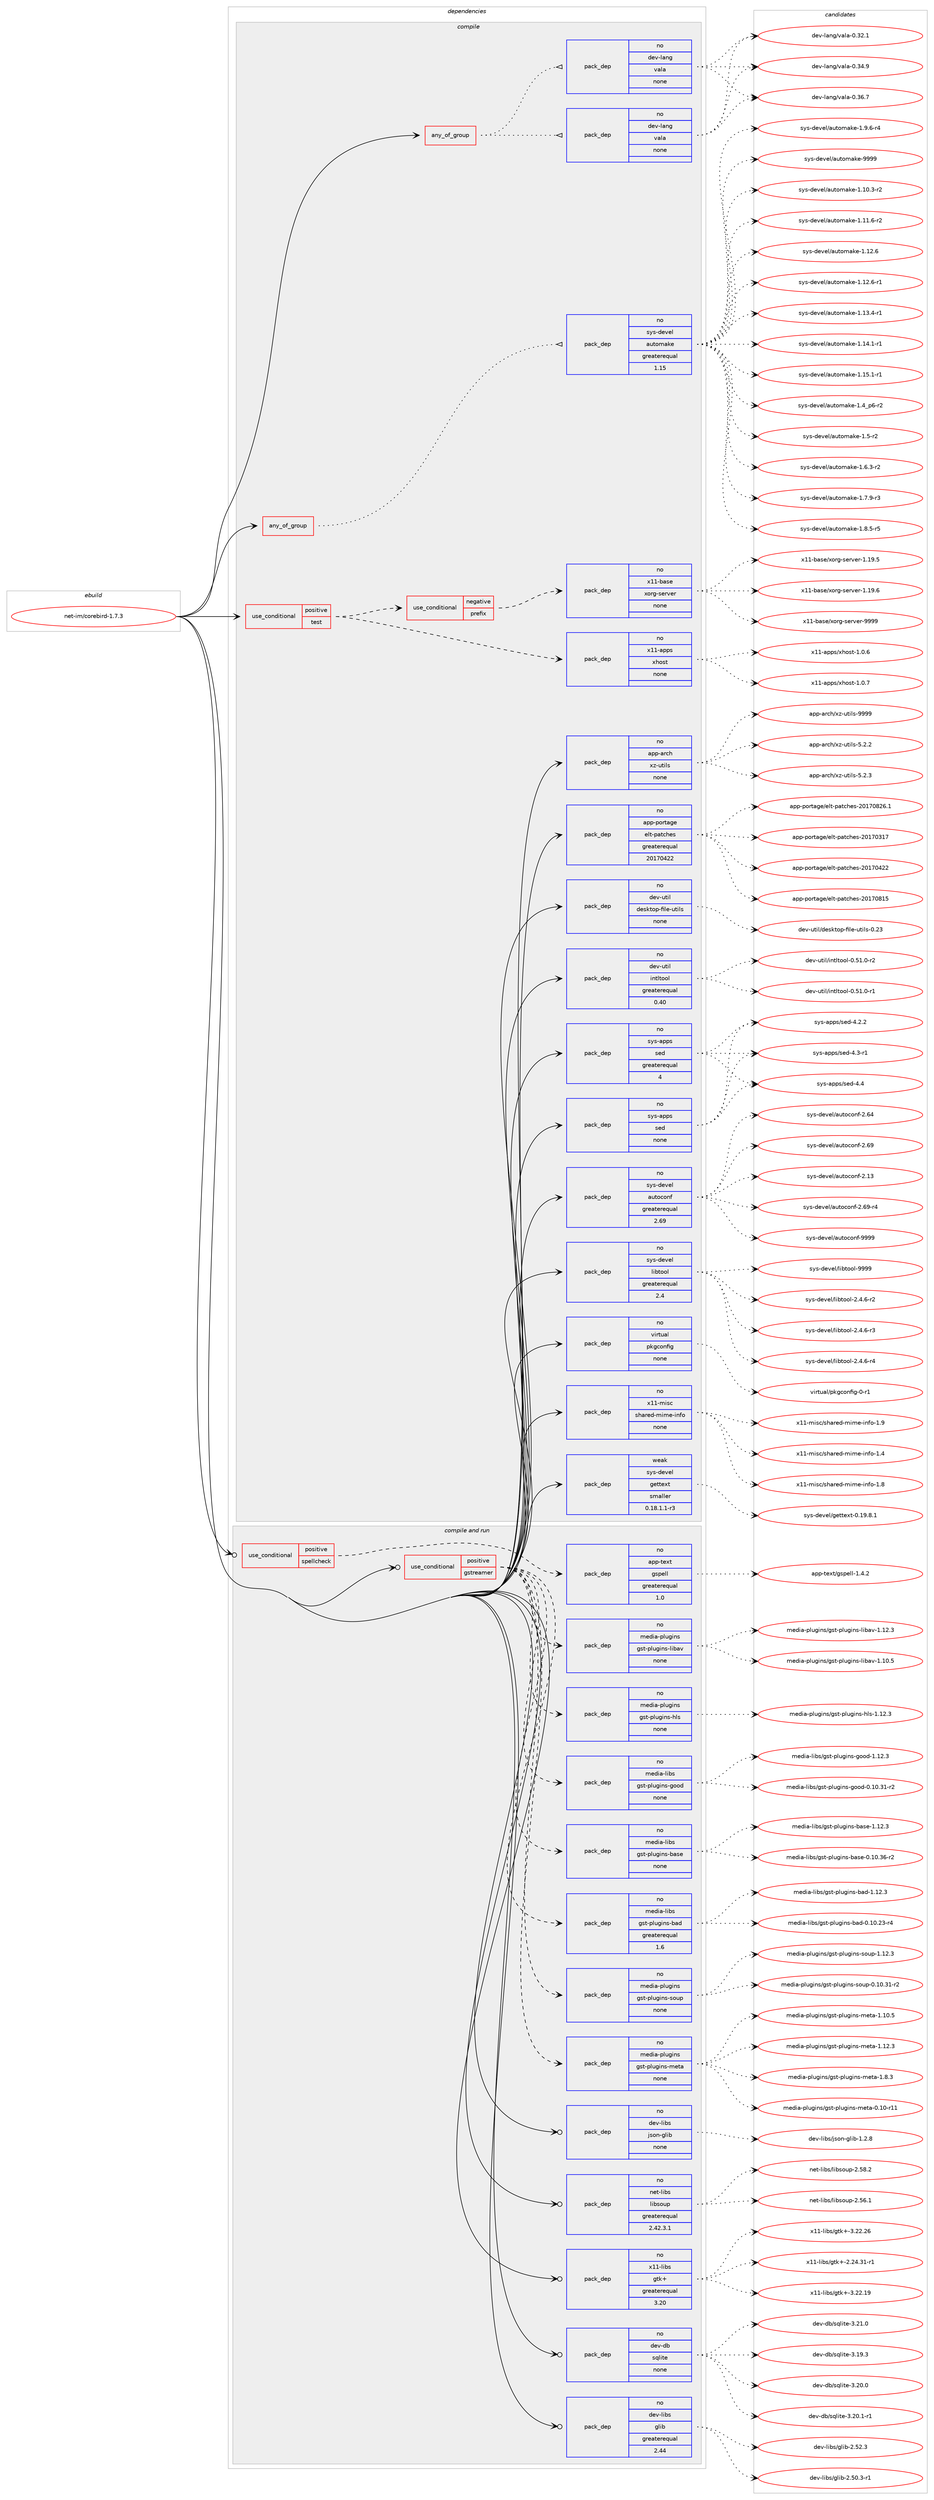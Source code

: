 digraph prolog {

# *************
# Graph options
# *************

newrank=true;
concentrate=true;
compound=true;
graph [rankdir=LR,fontname=Helvetica,fontsize=10,ranksep=1.5];#, ranksep=2.5, nodesep=0.2];
edge  [arrowhead=vee];
node  [fontname=Helvetica,fontsize=10];

# **********
# The ebuild
# **********

subgraph cluster_leftcol {
color=gray;
rank=same;
label=<<i>ebuild</i>>;
id [label="net-im/corebird-1.7.3", color=red, width=4, href="../net-im/corebird-1.7.3.svg"];
}

# ****************
# The dependencies
# ****************

subgraph cluster_midcol {
color=gray;
label=<<i>dependencies</i>>;
subgraph cluster_compile {
fillcolor="#eeeeee";
style=filled;
label=<<i>compile</i>>;
subgraph any6 {
dependency406 [label=<<TABLE BORDER="0" CELLBORDER="1" CELLSPACING="0" CELLPADDING="4"><TR><TD CELLPADDING="10">any_of_group</TD></TR></TABLE>>, shape=none, color=red];subgraph pack267 {
dependency407 [label=<<TABLE BORDER="0" CELLBORDER="1" CELLSPACING="0" CELLPADDING="4" WIDTH="220"><TR><TD ROWSPAN="6" CELLPADDING="30">pack_dep</TD></TR><TR><TD WIDTH="110">no</TD></TR><TR><TD>dev-lang</TD></TR><TR><TD>vala</TD></TR><TR><TD>none</TD></TR><TR><TD></TD></TR></TABLE>>, shape=none, color=blue];
}
dependency406:e -> dependency407:w [weight=20,style="dotted",arrowhead="oinv"];
subgraph pack268 {
dependency408 [label=<<TABLE BORDER="0" CELLBORDER="1" CELLSPACING="0" CELLPADDING="4" WIDTH="220"><TR><TD ROWSPAN="6" CELLPADDING="30">pack_dep</TD></TR><TR><TD WIDTH="110">no</TD></TR><TR><TD>dev-lang</TD></TR><TR><TD>vala</TD></TR><TR><TD>none</TD></TR><TR><TD></TD></TR></TABLE>>, shape=none, color=blue];
}
dependency406:e -> dependency408:w [weight=20,style="dotted",arrowhead="oinv"];
}
id:e -> dependency406:w [weight=20,style="solid",arrowhead="vee"];
subgraph any7 {
dependency409 [label=<<TABLE BORDER="0" CELLBORDER="1" CELLSPACING="0" CELLPADDING="4"><TR><TD CELLPADDING="10">any_of_group</TD></TR></TABLE>>, shape=none, color=red];subgraph pack269 {
dependency410 [label=<<TABLE BORDER="0" CELLBORDER="1" CELLSPACING="0" CELLPADDING="4" WIDTH="220"><TR><TD ROWSPAN="6" CELLPADDING="30">pack_dep</TD></TR><TR><TD WIDTH="110">no</TD></TR><TR><TD>sys-devel</TD></TR><TR><TD>automake</TD></TR><TR><TD>greaterequal</TD></TR><TR><TD>1.15</TD></TR></TABLE>>, shape=none, color=blue];
}
dependency409:e -> dependency410:w [weight=20,style="dotted",arrowhead="oinv"];
}
id:e -> dependency409:w [weight=20,style="solid",arrowhead="vee"];
subgraph cond135 {
dependency411 [label=<<TABLE BORDER="0" CELLBORDER="1" CELLSPACING="0" CELLPADDING="4"><TR><TD ROWSPAN="3" CELLPADDING="10">use_conditional</TD></TR><TR><TD>positive</TD></TR><TR><TD>test</TD></TR></TABLE>>, shape=none, color=red];
subgraph cond136 {
dependency412 [label=<<TABLE BORDER="0" CELLBORDER="1" CELLSPACING="0" CELLPADDING="4"><TR><TD ROWSPAN="3" CELLPADDING="10">use_conditional</TD></TR><TR><TD>negative</TD></TR><TR><TD>prefix</TD></TR></TABLE>>, shape=none, color=red];
subgraph pack270 {
dependency413 [label=<<TABLE BORDER="0" CELLBORDER="1" CELLSPACING="0" CELLPADDING="4" WIDTH="220"><TR><TD ROWSPAN="6" CELLPADDING="30">pack_dep</TD></TR><TR><TD WIDTH="110">no</TD></TR><TR><TD>x11-base</TD></TR><TR><TD>xorg-server</TD></TR><TR><TD>none</TD></TR><TR><TD></TD></TR></TABLE>>, shape=none, color=blue];
}
dependency412:e -> dependency413:w [weight=20,style="dashed",arrowhead="vee"];
}
dependency411:e -> dependency412:w [weight=20,style="dashed",arrowhead="vee"];
subgraph pack271 {
dependency414 [label=<<TABLE BORDER="0" CELLBORDER="1" CELLSPACING="0" CELLPADDING="4" WIDTH="220"><TR><TD ROWSPAN="6" CELLPADDING="30">pack_dep</TD></TR><TR><TD WIDTH="110">no</TD></TR><TR><TD>x11-apps</TD></TR><TR><TD>xhost</TD></TR><TR><TD>none</TD></TR><TR><TD></TD></TR></TABLE>>, shape=none, color=blue];
}
dependency411:e -> dependency414:w [weight=20,style="dashed",arrowhead="vee"];
}
id:e -> dependency411:w [weight=20,style="solid",arrowhead="vee"];
subgraph pack272 {
dependency415 [label=<<TABLE BORDER="0" CELLBORDER="1" CELLSPACING="0" CELLPADDING="4" WIDTH="220"><TR><TD ROWSPAN="6" CELLPADDING="30">pack_dep</TD></TR><TR><TD WIDTH="110">no</TD></TR><TR><TD>app-arch</TD></TR><TR><TD>xz-utils</TD></TR><TR><TD>none</TD></TR><TR><TD></TD></TR></TABLE>>, shape=none, color=blue];
}
id:e -> dependency415:w [weight=20,style="solid",arrowhead="vee"];
subgraph pack273 {
dependency416 [label=<<TABLE BORDER="0" CELLBORDER="1" CELLSPACING="0" CELLPADDING="4" WIDTH="220"><TR><TD ROWSPAN="6" CELLPADDING="30">pack_dep</TD></TR><TR><TD WIDTH="110">no</TD></TR><TR><TD>app-portage</TD></TR><TR><TD>elt-patches</TD></TR><TR><TD>greaterequal</TD></TR><TR><TD>20170422</TD></TR></TABLE>>, shape=none, color=blue];
}
id:e -> dependency416:w [weight=20,style="solid",arrowhead="vee"];
subgraph pack274 {
dependency417 [label=<<TABLE BORDER="0" CELLBORDER="1" CELLSPACING="0" CELLPADDING="4" WIDTH="220"><TR><TD ROWSPAN="6" CELLPADDING="30">pack_dep</TD></TR><TR><TD WIDTH="110">no</TD></TR><TR><TD>dev-util</TD></TR><TR><TD>desktop-file-utils</TD></TR><TR><TD>none</TD></TR><TR><TD></TD></TR></TABLE>>, shape=none, color=blue];
}
id:e -> dependency417:w [weight=20,style="solid",arrowhead="vee"];
subgraph pack275 {
dependency418 [label=<<TABLE BORDER="0" CELLBORDER="1" CELLSPACING="0" CELLPADDING="4" WIDTH="220"><TR><TD ROWSPAN="6" CELLPADDING="30">pack_dep</TD></TR><TR><TD WIDTH="110">no</TD></TR><TR><TD>dev-util</TD></TR><TR><TD>intltool</TD></TR><TR><TD>greaterequal</TD></TR><TR><TD>0.40</TD></TR></TABLE>>, shape=none, color=blue];
}
id:e -> dependency418:w [weight=20,style="solid",arrowhead="vee"];
subgraph pack276 {
dependency419 [label=<<TABLE BORDER="0" CELLBORDER="1" CELLSPACING="0" CELLPADDING="4" WIDTH="220"><TR><TD ROWSPAN="6" CELLPADDING="30">pack_dep</TD></TR><TR><TD WIDTH="110">no</TD></TR><TR><TD>sys-apps</TD></TR><TR><TD>sed</TD></TR><TR><TD>greaterequal</TD></TR><TR><TD>4</TD></TR></TABLE>>, shape=none, color=blue];
}
id:e -> dependency419:w [weight=20,style="solid",arrowhead="vee"];
subgraph pack277 {
dependency420 [label=<<TABLE BORDER="0" CELLBORDER="1" CELLSPACING="0" CELLPADDING="4" WIDTH="220"><TR><TD ROWSPAN="6" CELLPADDING="30">pack_dep</TD></TR><TR><TD WIDTH="110">no</TD></TR><TR><TD>sys-apps</TD></TR><TR><TD>sed</TD></TR><TR><TD>none</TD></TR><TR><TD></TD></TR></TABLE>>, shape=none, color=blue];
}
id:e -> dependency420:w [weight=20,style="solid",arrowhead="vee"];
subgraph pack278 {
dependency421 [label=<<TABLE BORDER="0" CELLBORDER="1" CELLSPACING="0" CELLPADDING="4" WIDTH="220"><TR><TD ROWSPAN="6" CELLPADDING="30">pack_dep</TD></TR><TR><TD WIDTH="110">no</TD></TR><TR><TD>sys-devel</TD></TR><TR><TD>autoconf</TD></TR><TR><TD>greaterequal</TD></TR><TR><TD>2.69</TD></TR></TABLE>>, shape=none, color=blue];
}
id:e -> dependency421:w [weight=20,style="solid",arrowhead="vee"];
subgraph pack279 {
dependency422 [label=<<TABLE BORDER="0" CELLBORDER="1" CELLSPACING="0" CELLPADDING="4" WIDTH="220"><TR><TD ROWSPAN="6" CELLPADDING="30">pack_dep</TD></TR><TR><TD WIDTH="110">no</TD></TR><TR><TD>sys-devel</TD></TR><TR><TD>libtool</TD></TR><TR><TD>greaterequal</TD></TR><TR><TD>2.4</TD></TR></TABLE>>, shape=none, color=blue];
}
id:e -> dependency422:w [weight=20,style="solid",arrowhead="vee"];
subgraph pack280 {
dependency423 [label=<<TABLE BORDER="0" CELLBORDER="1" CELLSPACING="0" CELLPADDING="4" WIDTH="220"><TR><TD ROWSPAN="6" CELLPADDING="30">pack_dep</TD></TR><TR><TD WIDTH="110">no</TD></TR><TR><TD>virtual</TD></TR><TR><TD>pkgconfig</TD></TR><TR><TD>none</TD></TR><TR><TD></TD></TR></TABLE>>, shape=none, color=blue];
}
id:e -> dependency423:w [weight=20,style="solid",arrowhead="vee"];
subgraph pack281 {
dependency424 [label=<<TABLE BORDER="0" CELLBORDER="1" CELLSPACING="0" CELLPADDING="4" WIDTH="220"><TR><TD ROWSPAN="6" CELLPADDING="30">pack_dep</TD></TR><TR><TD WIDTH="110">no</TD></TR><TR><TD>x11-misc</TD></TR><TR><TD>shared-mime-info</TD></TR><TR><TD>none</TD></TR><TR><TD></TD></TR></TABLE>>, shape=none, color=blue];
}
id:e -> dependency424:w [weight=20,style="solid",arrowhead="vee"];
subgraph pack282 {
dependency425 [label=<<TABLE BORDER="0" CELLBORDER="1" CELLSPACING="0" CELLPADDING="4" WIDTH="220"><TR><TD ROWSPAN="6" CELLPADDING="30">pack_dep</TD></TR><TR><TD WIDTH="110">weak</TD></TR><TR><TD>sys-devel</TD></TR><TR><TD>gettext</TD></TR><TR><TD>smaller</TD></TR><TR><TD>0.18.1.1-r3</TD></TR></TABLE>>, shape=none, color=blue];
}
id:e -> dependency425:w [weight=20,style="solid",arrowhead="vee"];
}
subgraph cluster_compileandrun {
fillcolor="#eeeeee";
style=filled;
label=<<i>compile and run</i>>;
subgraph cond137 {
dependency426 [label=<<TABLE BORDER="0" CELLBORDER="1" CELLSPACING="0" CELLPADDING="4"><TR><TD ROWSPAN="3" CELLPADDING="10">use_conditional</TD></TR><TR><TD>positive</TD></TR><TR><TD>gstreamer</TD></TR></TABLE>>, shape=none, color=red];
subgraph pack283 {
dependency427 [label=<<TABLE BORDER="0" CELLBORDER="1" CELLSPACING="0" CELLPADDING="4" WIDTH="220"><TR><TD ROWSPAN="6" CELLPADDING="30">pack_dep</TD></TR><TR><TD WIDTH="110">no</TD></TR><TR><TD>media-libs</TD></TR><TR><TD>gst-plugins-bad</TD></TR><TR><TD>greaterequal</TD></TR><TR><TD>1.6</TD></TR></TABLE>>, shape=none, color=blue];
}
dependency426:e -> dependency427:w [weight=20,style="dashed",arrowhead="vee"];
subgraph pack284 {
dependency428 [label=<<TABLE BORDER="0" CELLBORDER="1" CELLSPACING="0" CELLPADDING="4" WIDTH="220"><TR><TD ROWSPAN="6" CELLPADDING="30">pack_dep</TD></TR><TR><TD WIDTH="110">no</TD></TR><TR><TD>media-libs</TD></TR><TR><TD>gst-plugins-base</TD></TR><TR><TD>none</TD></TR><TR><TD></TD></TR></TABLE>>, shape=none, color=blue];
}
dependency426:e -> dependency428:w [weight=20,style="dashed",arrowhead="vee"];
subgraph pack285 {
dependency429 [label=<<TABLE BORDER="0" CELLBORDER="1" CELLSPACING="0" CELLPADDING="4" WIDTH="220"><TR><TD ROWSPAN="6" CELLPADDING="30">pack_dep</TD></TR><TR><TD WIDTH="110">no</TD></TR><TR><TD>media-libs</TD></TR><TR><TD>gst-plugins-good</TD></TR><TR><TD>none</TD></TR><TR><TD></TD></TR></TABLE>>, shape=none, color=blue];
}
dependency426:e -> dependency429:w [weight=20,style="dashed",arrowhead="vee"];
subgraph pack286 {
dependency430 [label=<<TABLE BORDER="0" CELLBORDER="1" CELLSPACING="0" CELLPADDING="4" WIDTH="220"><TR><TD ROWSPAN="6" CELLPADDING="30">pack_dep</TD></TR><TR><TD WIDTH="110">no</TD></TR><TR><TD>media-plugins</TD></TR><TR><TD>gst-plugins-hls</TD></TR><TR><TD>none</TD></TR><TR><TD></TD></TR></TABLE>>, shape=none, color=blue];
}
dependency426:e -> dependency430:w [weight=20,style="dashed",arrowhead="vee"];
subgraph pack287 {
dependency431 [label=<<TABLE BORDER="0" CELLBORDER="1" CELLSPACING="0" CELLPADDING="4" WIDTH="220"><TR><TD ROWSPAN="6" CELLPADDING="30">pack_dep</TD></TR><TR><TD WIDTH="110">no</TD></TR><TR><TD>media-plugins</TD></TR><TR><TD>gst-plugins-libav</TD></TR><TR><TD>none</TD></TR><TR><TD></TD></TR></TABLE>>, shape=none, color=blue];
}
dependency426:e -> dependency431:w [weight=20,style="dashed",arrowhead="vee"];
subgraph pack288 {
dependency432 [label=<<TABLE BORDER="0" CELLBORDER="1" CELLSPACING="0" CELLPADDING="4" WIDTH="220"><TR><TD ROWSPAN="6" CELLPADDING="30">pack_dep</TD></TR><TR><TD WIDTH="110">no</TD></TR><TR><TD>media-plugins</TD></TR><TR><TD>gst-plugins-meta</TD></TR><TR><TD>none</TD></TR><TR><TD></TD></TR></TABLE>>, shape=none, color=blue];
}
dependency426:e -> dependency432:w [weight=20,style="dashed",arrowhead="vee"];
subgraph pack289 {
dependency433 [label=<<TABLE BORDER="0" CELLBORDER="1" CELLSPACING="0" CELLPADDING="4" WIDTH="220"><TR><TD ROWSPAN="6" CELLPADDING="30">pack_dep</TD></TR><TR><TD WIDTH="110">no</TD></TR><TR><TD>media-plugins</TD></TR><TR><TD>gst-plugins-soup</TD></TR><TR><TD>none</TD></TR><TR><TD></TD></TR></TABLE>>, shape=none, color=blue];
}
dependency426:e -> dependency433:w [weight=20,style="dashed",arrowhead="vee"];
}
id:e -> dependency426:w [weight=20,style="solid",arrowhead="odotvee"];
subgraph cond138 {
dependency434 [label=<<TABLE BORDER="0" CELLBORDER="1" CELLSPACING="0" CELLPADDING="4"><TR><TD ROWSPAN="3" CELLPADDING="10">use_conditional</TD></TR><TR><TD>positive</TD></TR><TR><TD>spellcheck</TD></TR></TABLE>>, shape=none, color=red];
subgraph pack290 {
dependency435 [label=<<TABLE BORDER="0" CELLBORDER="1" CELLSPACING="0" CELLPADDING="4" WIDTH="220"><TR><TD ROWSPAN="6" CELLPADDING="30">pack_dep</TD></TR><TR><TD WIDTH="110">no</TD></TR><TR><TD>app-text</TD></TR><TR><TD>gspell</TD></TR><TR><TD>greaterequal</TD></TR><TR><TD>1.0</TD></TR></TABLE>>, shape=none, color=blue];
}
dependency434:e -> dependency435:w [weight=20,style="dashed",arrowhead="vee"];
}
id:e -> dependency434:w [weight=20,style="solid",arrowhead="odotvee"];
subgraph pack291 {
dependency436 [label=<<TABLE BORDER="0" CELLBORDER="1" CELLSPACING="0" CELLPADDING="4" WIDTH="220"><TR><TD ROWSPAN="6" CELLPADDING="30">pack_dep</TD></TR><TR><TD WIDTH="110">no</TD></TR><TR><TD>dev-db</TD></TR><TR><TD>sqlite</TD></TR><TR><TD>none</TD></TR><TR><TD></TD></TR></TABLE>>, shape=none, color=blue];
}
id:e -> dependency436:w [weight=20,style="solid",arrowhead="odotvee"];
subgraph pack292 {
dependency437 [label=<<TABLE BORDER="0" CELLBORDER="1" CELLSPACING="0" CELLPADDING="4" WIDTH="220"><TR><TD ROWSPAN="6" CELLPADDING="30">pack_dep</TD></TR><TR><TD WIDTH="110">no</TD></TR><TR><TD>dev-libs</TD></TR><TR><TD>glib</TD></TR><TR><TD>greaterequal</TD></TR><TR><TD>2.44</TD></TR></TABLE>>, shape=none, color=blue];
}
id:e -> dependency437:w [weight=20,style="solid",arrowhead="odotvee"];
subgraph pack293 {
dependency438 [label=<<TABLE BORDER="0" CELLBORDER="1" CELLSPACING="0" CELLPADDING="4" WIDTH="220"><TR><TD ROWSPAN="6" CELLPADDING="30">pack_dep</TD></TR><TR><TD WIDTH="110">no</TD></TR><TR><TD>dev-libs</TD></TR><TR><TD>json-glib</TD></TR><TR><TD>none</TD></TR><TR><TD></TD></TR></TABLE>>, shape=none, color=blue];
}
id:e -> dependency438:w [weight=20,style="solid",arrowhead="odotvee"];
subgraph pack294 {
dependency439 [label=<<TABLE BORDER="0" CELLBORDER="1" CELLSPACING="0" CELLPADDING="4" WIDTH="220"><TR><TD ROWSPAN="6" CELLPADDING="30">pack_dep</TD></TR><TR><TD WIDTH="110">no</TD></TR><TR><TD>net-libs</TD></TR><TR><TD>libsoup</TD></TR><TR><TD>greaterequal</TD></TR><TR><TD>2.42.3.1</TD></TR></TABLE>>, shape=none, color=blue];
}
id:e -> dependency439:w [weight=20,style="solid",arrowhead="odotvee"];
subgraph pack295 {
dependency440 [label=<<TABLE BORDER="0" CELLBORDER="1" CELLSPACING="0" CELLPADDING="4" WIDTH="220"><TR><TD ROWSPAN="6" CELLPADDING="30">pack_dep</TD></TR><TR><TD WIDTH="110">no</TD></TR><TR><TD>x11-libs</TD></TR><TR><TD>gtk+</TD></TR><TR><TD>greaterequal</TD></TR><TR><TD>3.20</TD></TR></TABLE>>, shape=none, color=blue];
}
id:e -> dependency440:w [weight=20,style="solid",arrowhead="odotvee"];
}
subgraph cluster_run {
fillcolor="#eeeeee";
style=filled;
label=<<i>run</i>>;
}
}

# **************
# The candidates
# **************

subgraph cluster_choices {
rank=same;
color=gray;
label=<<i>candidates</i>>;

subgraph choice267 {
color=black;
nodesep=1;
choice100101118451089711010347118971089745484651504649 [label="dev-lang/vala-0.32.1", color=red, width=4,href="../dev-lang/vala-0.32.1.svg"];
choice100101118451089711010347118971089745484651524657 [label="dev-lang/vala-0.34.9", color=red, width=4,href="../dev-lang/vala-0.34.9.svg"];
choice100101118451089711010347118971089745484651544655 [label="dev-lang/vala-0.36.7", color=red, width=4,href="../dev-lang/vala-0.36.7.svg"];
dependency407:e -> choice100101118451089711010347118971089745484651504649:w [style=dotted,weight="100"];
dependency407:e -> choice100101118451089711010347118971089745484651524657:w [style=dotted,weight="100"];
dependency407:e -> choice100101118451089711010347118971089745484651544655:w [style=dotted,weight="100"];
}
subgraph choice268 {
color=black;
nodesep=1;
choice100101118451089711010347118971089745484651504649 [label="dev-lang/vala-0.32.1", color=red, width=4,href="../dev-lang/vala-0.32.1.svg"];
choice100101118451089711010347118971089745484651524657 [label="dev-lang/vala-0.34.9", color=red, width=4,href="../dev-lang/vala-0.34.9.svg"];
choice100101118451089711010347118971089745484651544655 [label="dev-lang/vala-0.36.7", color=red, width=4,href="../dev-lang/vala-0.36.7.svg"];
dependency408:e -> choice100101118451089711010347118971089745484651504649:w [style=dotted,weight="100"];
dependency408:e -> choice100101118451089711010347118971089745484651524657:w [style=dotted,weight="100"];
dependency408:e -> choice100101118451089711010347118971089745484651544655:w [style=dotted,weight="100"];
}
subgraph choice269 {
color=black;
nodesep=1;
choice11512111545100101118101108479711711611110997107101454946494846514511450 [label="sys-devel/automake-1.10.3-r2", color=red, width=4,href="../sys-devel/automake-1.10.3-r2.svg"];
choice11512111545100101118101108479711711611110997107101454946494946544511450 [label="sys-devel/automake-1.11.6-r2", color=red, width=4,href="../sys-devel/automake-1.11.6-r2.svg"];
choice1151211154510010111810110847971171161111099710710145494649504654 [label="sys-devel/automake-1.12.6", color=red, width=4,href="../sys-devel/automake-1.12.6.svg"];
choice11512111545100101118101108479711711611110997107101454946495046544511449 [label="sys-devel/automake-1.12.6-r1", color=red, width=4,href="../sys-devel/automake-1.12.6-r1.svg"];
choice11512111545100101118101108479711711611110997107101454946495146524511449 [label="sys-devel/automake-1.13.4-r1", color=red, width=4,href="../sys-devel/automake-1.13.4-r1.svg"];
choice11512111545100101118101108479711711611110997107101454946495246494511449 [label="sys-devel/automake-1.14.1-r1", color=red, width=4,href="../sys-devel/automake-1.14.1-r1.svg"];
choice11512111545100101118101108479711711611110997107101454946495346494511449 [label="sys-devel/automake-1.15.1-r1", color=red, width=4,href="../sys-devel/automake-1.15.1-r1.svg"];
choice115121115451001011181011084797117116111109971071014549465295112544511450 [label="sys-devel/automake-1.4_p6-r2", color=red, width=4,href="../sys-devel/automake-1.4_p6-r2.svg"];
choice11512111545100101118101108479711711611110997107101454946534511450 [label="sys-devel/automake-1.5-r2", color=red, width=4,href="../sys-devel/automake-1.5-r2.svg"];
choice115121115451001011181011084797117116111109971071014549465446514511450 [label="sys-devel/automake-1.6.3-r2", color=red, width=4,href="../sys-devel/automake-1.6.3-r2.svg"];
choice115121115451001011181011084797117116111109971071014549465546574511451 [label="sys-devel/automake-1.7.9-r3", color=red, width=4,href="../sys-devel/automake-1.7.9-r3.svg"];
choice115121115451001011181011084797117116111109971071014549465646534511453 [label="sys-devel/automake-1.8.5-r5", color=red, width=4,href="../sys-devel/automake-1.8.5-r5.svg"];
choice115121115451001011181011084797117116111109971071014549465746544511452 [label="sys-devel/automake-1.9.6-r4", color=red, width=4,href="../sys-devel/automake-1.9.6-r4.svg"];
choice115121115451001011181011084797117116111109971071014557575757 [label="sys-devel/automake-9999", color=red, width=4,href="../sys-devel/automake-9999.svg"];
dependency410:e -> choice11512111545100101118101108479711711611110997107101454946494846514511450:w [style=dotted,weight="100"];
dependency410:e -> choice11512111545100101118101108479711711611110997107101454946494946544511450:w [style=dotted,weight="100"];
dependency410:e -> choice1151211154510010111810110847971171161111099710710145494649504654:w [style=dotted,weight="100"];
dependency410:e -> choice11512111545100101118101108479711711611110997107101454946495046544511449:w [style=dotted,weight="100"];
dependency410:e -> choice11512111545100101118101108479711711611110997107101454946495146524511449:w [style=dotted,weight="100"];
dependency410:e -> choice11512111545100101118101108479711711611110997107101454946495246494511449:w [style=dotted,weight="100"];
dependency410:e -> choice11512111545100101118101108479711711611110997107101454946495346494511449:w [style=dotted,weight="100"];
dependency410:e -> choice115121115451001011181011084797117116111109971071014549465295112544511450:w [style=dotted,weight="100"];
dependency410:e -> choice11512111545100101118101108479711711611110997107101454946534511450:w [style=dotted,weight="100"];
dependency410:e -> choice115121115451001011181011084797117116111109971071014549465446514511450:w [style=dotted,weight="100"];
dependency410:e -> choice115121115451001011181011084797117116111109971071014549465546574511451:w [style=dotted,weight="100"];
dependency410:e -> choice115121115451001011181011084797117116111109971071014549465646534511453:w [style=dotted,weight="100"];
dependency410:e -> choice115121115451001011181011084797117116111109971071014549465746544511452:w [style=dotted,weight="100"];
dependency410:e -> choice115121115451001011181011084797117116111109971071014557575757:w [style=dotted,weight="100"];
}
subgraph choice270 {
color=black;
nodesep=1;
choice1204949459897115101471201111141034511510111411810111445494649574653 [label="x11-base/xorg-server-1.19.5", color=red, width=4,href="../x11-base/xorg-server-1.19.5.svg"];
choice1204949459897115101471201111141034511510111411810111445494649574654 [label="x11-base/xorg-server-1.19.6", color=red, width=4,href="../x11-base/xorg-server-1.19.6.svg"];
choice120494945989711510147120111114103451151011141181011144557575757 [label="x11-base/xorg-server-9999", color=red, width=4,href="../x11-base/xorg-server-9999.svg"];
dependency413:e -> choice1204949459897115101471201111141034511510111411810111445494649574653:w [style=dotted,weight="100"];
dependency413:e -> choice1204949459897115101471201111141034511510111411810111445494649574654:w [style=dotted,weight="100"];
dependency413:e -> choice120494945989711510147120111114103451151011141181011144557575757:w [style=dotted,weight="100"];
}
subgraph choice271 {
color=black;
nodesep=1;
choice1204949459711211211547120104111115116454946484654 [label="x11-apps/xhost-1.0.6", color=red, width=4,href="../x11-apps/xhost-1.0.6.svg"];
choice1204949459711211211547120104111115116454946484655 [label="x11-apps/xhost-1.0.7", color=red, width=4,href="../x11-apps/xhost-1.0.7.svg"];
dependency414:e -> choice1204949459711211211547120104111115116454946484654:w [style=dotted,weight="100"];
dependency414:e -> choice1204949459711211211547120104111115116454946484655:w [style=dotted,weight="100"];
}
subgraph choice272 {
color=black;
nodesep=1;
choice971121124597114991044712012245117116105108115455346504650 [label="app-arch/xz-utils-5.2.2", color=red, width=4,href="../app-arch/xz-utils-5.2.2.svg"];
choice971121124597114991044712012245117116105108115455346504651 [label="app-arch/xz-utils-5.2.3", color=red, width=4,href="../app-arch/xz-utils-5.2.3.svg"];
choice9711211245971149910447120122451171161051081154557575757 [label="app-arch/xz-utils-9999", color=red, width=4,href="../app-arch/xz-utils-9999.svg"];
dependency415:e -> choice971121124597114991044712012245117116105108115455346504650:w [style=dotted,weight="100"];
dependency415:e -> choice971121124597114991044712012245117116105108115455346504651:w [style=dotted,weight="100"];
dependency415:e -> choice9711211245971149910447120122451171161051081154557575757:w [style=dotted,weight="100"];
}
subgraph choice273 {
color=black;
nodesep=1;
choice97112112451121111141169710310147101108116451129711699104101115455048495548514955 [label="app-portage/elt-patches-20170317", color=red, width=4,href="../app-portage/elt-patches-20170317.svg"];
choice97112112451121111141169710310147101108116451129711699104101115455048495548525050 [label="app-portage/elt-patches-20170422", color=red, width=4,href="../app-portage/elt-patches-20170422.svg"];
choice97112112451121111141169710310147101108116451129711699104101115455048495548564953 [label="app-portage/elt-patches-20170815", color=red, width=4,href="../app-portage/elt-patches-20170815.svg"];
choice971121124511211111411697103101471011081164511297116991041011154550484955485650544649 [label="app-portage/elt-patches-20170826.1", color=red, width=4,href="../app-portage/elt-patches-20170826.1.svg"];
dependency416:e -> choice97112112451121111141169710310147101108116451129711699104101115455048495548514955:w [style=dotted,weight="100"];
dependency416:e -> choice97112112451121111141169710310147101108116451129711699104101115455048495548525050:w [style=dotted,weight="100"];
dependency416:e -> choice97112112451121111141169710310147101108116451129711699104101115455048495548564953:w [style=dotted,weight="100"];
dependency416:e -> choice971121124511211111411697103101471011081164511297116991041011154550484955485650544649:w [style=dotted,weight="100"];
}
subgraph choice274 {
color=black;
nodesep=1;
choice100101118451171161051084710010111510711611111245102105108101451171161051081154548465051 [label="dev-util/desktop-file-utils-0.23", color=red, width=4,href="../dev-util/desktop-file-utils-0.23.svg"];
dependency417:e -> choice100101118451171161051084710010111510711611111245102105108101451171161051081154548465051:w [style=dotted,weight="100"];
}
subgraph choice275 {
color=black;
nodesep=1;
choice1001011184511711610510847105110116108116111111108454846534946484511449 [label="dev-util/intltool-0.51.0-r1", color=red, width=4,href="../dev-util/intltool-0.51.0-r1.svg"];
choice1001011184511711610510847105110116108116111111108454846534946484511450 [label="dev-util/intltool-0.51.0-r2", color=red, width=4,href="../dev-util/intltool-0.51.0-r2.svg"];
dependency418:e -> choice1001011184511711610510847105110116108116111111108454846534946484511449:w [style=dotted,weight="100"];
dependency418:e -> choice1001011184511711610510847105110116108116111111108454846534946484511450:w [style=dotted,weight="100"];
}
subgraph choice276 {
color=black;
nodesep=1;
choice115121115459711211211547115101100455246504650 [label="sys-apps/sed-4.2.2", color=red, width=4,href="../sys-apps/sed-4.2.2.svg"];
choice115121115459711211211547115101100455246514511449 [label="sys-apps/sed-4.3-r1", color=red, width=4,href="../sys-apps/sed-4.3-r1.svg"];
choice11512111545971121121154711510110045524652 [label="sys-apps/sed-4.4", color=red, width=4,href="../sys-apps/sed-4.4.svg"];
dependency419:e -> choice115121115459711211211547115101100455246504650:w [style=dotted,weight="100"];
dependency419:e -> choice115121115459711211211547115101100455246514511449:w [style=dotted,weight="100"];
dependency419:e -> choice11512111545971121121154711510110045524652:w [style=dotted,weight="100"];
}
subgraph choice277 {
color=black;
nodesep=1;
choice115121115459711211211547115101100455246504650 [label="sys-apps/sed-4.2.2", color=red, width=4,href="../sys-apps/sed-4.2.2.svg"];
choice115121115459711211211547115101100455246514511449 [label="sys-apps/sed-4.3-r1", color=red, width=4,href="../sys-apps/sed-4.3-r1.svg"];
choice11512111545971121121154711510110045524652 [label="sys-apps/sed-4.4", color=red, width=4,href="../sys-apps/sed-4.4.svg"];
dependency420:e -> choice115121115459711211211547115101100455246504650:w [style=dotted,weight="100"];
dependency420:e -> choice115121115459711211211547115101100455246514511449:w [style=dotted,weight="100"];
dependency420:e -> choice11512111545971121121154711510110045524652:w [style=dotted,weight="100"];
}
subgraph choice278 {
color=black;
nodesep=1;
choice115121115451001011181011084797117116111991111101024550465452 [label="sys-devel/autoconf-2.64", color=red, width=4,href="../sys-devel/autoconf-2.64.svg"];
choice115121115451001011181011084797117116111991111101024550465457 [label="sys-devel/autoconf-2.69", color=red, width=4,href="../sys-devel/autoconf-2.69.svg"];
choice115121115451001011181011084797117116111991111101024550464951 [label="sys-devel/autoconf-2.13", color=red, width=4,href="../sys-devel/autoconf-2.13.svg"];
choice1151211154510010111810110847971171161119911111010245504654574511452 [label="sys-devel/autoconf-2.69-r4", color=red, width=4,href="../sys-devel/autoconf-2.69-r4.svg"];
choice115121115451001011181011084797117116111991111101024557575757 [label="sys-devel/autoconf-9999", color=red, width=4,href="../sys-devel/autoconf-9999.svg"];
dependency421:e -> choice115121115451001011181011084797117116111991111101024550465452:w [style=dotted,weight="100"];
dependency421:e -> choice115121115451001011181011084797117116111991111101024550465457:w [style=dotted,weight="100"];
dependency421:e -> choice115121115451001011181011084797117116111991111101024550464951:w [style=dotted,weight="100"];
dependency421:e -> choice1151211154510010111810110847971171161119911111010245504654574511452:w [style=dotted,weight="100"];
dependency421:e -> choice115121115451001011181011084797117116111991111101024557575757:w [style=dotted,weight="100"];
}
subgraph choice279 {
color=black;
nodesep=1;
choice1151211154510010111810110847108105981161111111084550465246544511450 [label="sys-devel/libtool-2.4.6-r2", color=red, width=4,href="../sys-devel/libtool-2.4.6-r2.svg"];
choice1151211154510010111810110847108105981161111111084550465246544511451 [label="sys-devel/libtool-2.4.6-r3", color=red, width=4,href="../sys-devel/libtool-2.4.6-r3.svg"];
choice1151211154510010111810110847108105981161111111084550465246544511452 [label="sys-devel/libtool-2.4.6-r4", color=red, width=4,href="../sys-devel/libtool-2.4.6-r4.svg"];
choice1151211154510010111810110847108105981161111111084557575757 [label="sys-devel/libtool-9999", color=red, width=4,href="../sys-devel/libtool-9999.svg"];
dependency422:e -> choice1151211154510010111810110847108105981161111111084550465246544511450:w [style=dotted,weight="100"];
dependency422:e -> choice1151211154510010111810110847108105981161111111084550465246544511451:w [style=dotted,weight="100"];
dependency422:e -> choice1151211154510010111810110847108105981161111111084550465246544511452:w [style=dotted,weight="100"];
dependency422:e -> choice1151211154510010111810110847108105981161111111084557575757:w [style=dotted,weight="100"];
}
subgraph choice280 {
color=black;
nodesep=1;
choice11810511411611797108471121071039911111010210510345484511449 [label="virtual/pkgconfig-0-r1", color=red, width=4,href="../virtual/pkgconfig-0-r1.svg"];
dependency423:e -> choice11810511411611797108471121071039911111010210510345484511449:w [style=dotted,weight="100"];
}
subgraph choice281 {
color=black;
nodesep=1;
choice120494945109105115994711510497114101100451091051091014510511010211145494652 [label="x11-misc/shared-mime-info-1.4", color=red, width=4,href="../x11-misc/shared-mime-info-1.4.svg"];
choice120494945109105115994711510497114101100451091051091014510511010211145494656 [label="x11-misc/shared-mime-info-1.8", color=red, width=4,href="../x11-misc/shared-mime-info-1.8.svg"];
choice120494945109105115994711510497114101100451091051091014510511010211145494657 [label="x11-misc/shared-mime-info-1.9", color=red, width=4,href="../x11-misc/shared-mime-info-1.9.svg"];
dependency424:e -> choice120494945109105115994711510497114101100451091051091014510511010211145494652:w [style=dotted,weight="100"];
dependency424:e -> choice120494945109105115994711510497114101100451091051091014510511010211145494656:w [style=dotted,weight="100"];
dependency424:e -> choice120494945109105115994711510497114101100451091051091014510511010211145494657:w [style=dotted,weight="100"];
}
subgraph choice282 {
color=black;
nodesep=1;
choice1151211154510010111810110847103101116116101120116454846495746564649 [label="sys-devel/gettext-0.19.8.1", color=red, width=4,href="../sys-devel/gettext-0.19.8.1.svg"];
dependency425:e -> choice1151211154510010111810110847103101116116101120116454846495746564649:w [style=dotted,weight="100"];
}
subgraph choice283 {
color=black;
nodesep=1;
choice109101100105974510810598115471031151164511210811710310511011545989710045484649484650514511452 [label="media-libs/gst-plugins-bad-0.10.23-r4", color=red, width=4,href="../media-libs/gst-plugins-bad-0.10.23-r4.svg"];
choice109101100105974510810598115471031151164511210811710310511011545989710045494649504651 [label="media-libs/gst-plugins-bad-1.12.3", color=red, width=4,href="../media-libs/gst-plugins-bad-1.12.3.svg"];
dependency427:e -> choice109101100105974510810598115471031151164511210811710310511011545989710045484649484650514511452:w [style=dotted,weight="100"];
dependency427:e -> choice109101100105974510810598115471031151164511210811710310511011545989710045494649504651:w [style=dotted,weight="100"];
}
subgraph choice284 {
color=black;
nodesep=1;
choice109101100105974510810598115471031151164511210811710310511011545989711510145484649484651544511450 [label="media-libs/gst-plugins-base-0.10.36-r2", color=red, width=4,href="../media-libs/gst-plugins-base-0.10.36-r2.svg"];
choice109101100105974510810598115471031151164511210811710310511011545989711510145494649504651 [label="media-libs/gst-plugins-base-1.12.3", color=red, width=4,href="../media-libs/gst-plugins-base-1.12.3.svg"];
dependency428:e -> choice109101100105974510810598115471031151164511210811710310511011545989711510145484649484651544511450:w [style=dotted,weight="100"];
dependency428:e -> choice109101100105974510810598115471031151164511210811710310511011545989711510145494649504651:w [style=dotted,weight="100"];
}
subgraph choice285 {
color=black;
nodesep=1;
choice10910110010597451081059811547103115116451121081171031051101154510311111110045484649484651494511450 [label="media-libs/gst-plugins-good-0.10.31-r2", color=red, width=4,href="../media-libs/gst-plugins-good-0.10.31-r2.svg"];
choice10910110010597451081059811547103115116451121081171031051101154510311111110045494649504651 [label="media-libs/gst-plugins-good-1.12.3", color=red, width=4,href="../media-libs/gst-plugins-good-1.12.3.svg"];
dependency429:e -> choice10910110010597451081059811547103115116451121081171031051101154510311111110045484649484651494511450:w [style=dotted,weight="100"];
dependency429:e -> choice10910110010597451081059811547103115116451121081171031051101154510311111110045494649504651:w [style=dotted,weight="100"];
}
subgraph choice286 {
color=black;
nodesep=1;
choice109101100105974511210811710310511011547103115116451121081171031051101154510410811545494649504651 [label="media-plugins/gst-plugins-hls-1.12.3", color=red, width=4,href="../media-plugins/gst-plugins-hls-1.12.3.svg"];
dependency430:e -> choice109101100105974511210811710310511011547103115116451121081171031051101154510410811545494649504651:w [style=dotted,weight="100"];
}
subgraph choice287 {
color=black;
nodesep=1;
choice1091011001059745112108117103105110115471031151164511210811710310511011545108105989711845494649484653 [label="media-plugins/gst-plugins-libav-1.10.5", color=red, width=4,href="../media-plugins/gst-plugins-libav-1.10.5.svg"];
choice1091011001059745112108117103105110115471031151164511210811710310511011545108105989711845494649504651 [label="media-plugins/gst-plugins-libav-1.12.3", color=red, width=4,href="../media-plugins/gst-plugins-libav-1.12.3.svg"];
dependency431:e -> choice1091011001059745112108117103105110115471031151164511210811710310511011545108105989711845494649484653:w [style=dotted,weight="100"];
dependency431:e -> choice1091011001059745112108117103105110115471031151164511210811710310511011545108105989711845494649504651:w [style=dotted,weight="100"];
}
subgraph choice288 {
color=black;
nodesep=1;
choice1091011001059745112108117103105110115471031151164511210811710310511011545109101116974548464948451144949 [label="media-plugins/gst-plugins-meta-0.10-r11", color=red, width=4,href="../media-plugins/gst-plugins-meta-0.10-r11.svg"];
choice10910110010597451121081171031051101154710311511645112108117103105110115451091011169745494649484653 [label="media-plugins/gst-plugins-meta-1.10.5", color=red, width=4,href="../media-plugins/gst-plugins-meta-1.10.5.svg"];
choice10910110010597451121081171031051101154710311511645112108117103105110115451091011169745494649504651 [label="media-plugins/gst-plugins-meta-1.12.3", color=red, width=4,href="../media-plugins/gst-plugins-meta-1.12.3.svg"];
choice109101100105974511210811710310511011547103115116451121081171031051101154510910111697454946564651 [label="media-plugins/gst-plugins-meta-1.8.3", color=red, width=4,href="../media-plugins/gst-plugins-meta-1.8.3.svg"];
dependency432:e -> choice1091011001059745112108117103105110115471031151164511210811710310511011545109101116974548464948451144949:w [style=dotted,weight="100"];
dependency432:e -> choice10910110010597451121081171031051101154710311511645112108117103105110115451091011169745494649484653:w [style=dotted,weight="100"];
dependency432:e -> choice10910110010597451121081171031051101154710311511645112108117103105110115451091011169745494649504651:w [style=dotted,weight="100"];
dependency432:e -> choice109101100105974511210811710310511011547103115116451121081171031051101154510910111697454946564651:w [style=dotted,weight="100"];
}
subgraph choice289 {
color=black;
nodesep=1;
choice109101100105974511210811710310511011547103115116451121081171031051101154511511111711245484649484651494511450 [label="media-plugins/gst-plugins-soup-0.10.31-r2", color=red, width=4,href="../media-plugins/gst-plugins-soup-0.10.31-r2.svg"];
choice109101100105974511210811710310511011547103115116451121081171031051101154511511111711245494649504651 [label="media-plugins/gst-plugins-soup-1.12.3", color=red, width=4,href="../media-plugins/gst-plugins-soup-1.12.3.svg"];
dependency433:e -> choice109101100105974511210811710310511011547103115116451121081171031051101154511511111711245484649484651494511450:w [style=dotted,weight="100"];
dependency433:e -> choice109101100105974511210811710310511011547103115116451121081171031051101154511511111711245494649504651:w [style=dotted,weight="100"];
}
subgraph choice290 {
color=black;
nodesep=1;
choice971121124511610112011647103115112101108108454946524650 [label="app-text/gspell-1.4.2", color=red, width=4,href="../app-text/gspell-1.4.2.svg"];
dependency435:e -> choice971121124511610112011647103115112101108108454946524650:w [style=dotted,weight="100"];
}
subgraph choice291 {
color=black;
nodesep=1;
choice10010111845100984711511310810511610145514649574651 [label="dev-db/sqlite-3.19.3", color=red, width=4,href="../dev-db/sqlite-3.19.3.svg"];
choice10010111845100984711511310810511610145514650484648 [label="dev-db/sqlite-3.20.0", color=red, width=4,href="../dev-db/sqlite-3.20.0.svg"];
choice100101118451009847115113108105116101455146504846494511449 [label="dev-db/sqlite-3.20.1-r1", color=red, width=4,href="../dev-db/sqlite-3.20.1-r1.svg"];
choice10010111845100984711511310810511610145514650494648 [label="dev-db/sqlite-3.21.0", color=red, width=4,href="../dev-db/sqlite-3.21.0.svg"];
dependency436:e -> choice10010111845100984711511310810511610145514649574651:w [style=dotted,weight="100"];
dependency436:e -> choice10010111845100984711511310810511610145514650484648:w [style=dotted,weight="100"];
dependency436:e -> choice100101118451009847115113108105116101455146504846494511449:w [style=dotted,weight="100"];
dependency436:e -> choice10010111845100984711511310810511610145514650494648:w [style=dotted,weight="100"];
}
subgraph choice292 {
color=black;
nodesep=1;
choice10010111845108105981154710310810598455046534846514511449 [label="dev-libs/glib-2.50.3-r1", color=red, width=4,href="../dev-libs/glib-2.50.3-r1.svg"];
choice1001011184510810598115471031081059845504653504651 [label="dev-libs/glib-2.52.3", color=red, width=4,href="../dev-libs/glib-2.52.3.svg"];
dependency437:e -> choice10010111845108105981154710310810598455046534846514511449:w [style=dotted,weight="100"];
dependency437:e -> choice1001011184510810598115471031081059845504653504651:w [style=dotted,weight="100"];
}
subgraph choice293 {
color=black;
nodesep=1;
choice1001011184510810598115471061151111104510310810598454946504656 [label="dev-libs/json-glib-1.2.8", color=red, width=4,href="../dev-libs/json-glib-1.2.8.svg"];
dependency438:e -> choice1001011184510810598115471061151111104510310810598454946504656:w [style=dotted,weight="100"];
}
subgraph choice294 {
color=black;
nodesep=1;
choice1101011164510810598115471081059811511111711245504653544649 [label="net-libs/libsoup-2.56.1", color=red, width=4,href="../net-libs/libsoup-2.56.1.svg"];
choice1101011164510810598115471081059811511111711245504653564650 [label="net-libs/libsoup-2.58.2", color=red, width=4,href="../net-libs/libsoup-2.58.2.svg"];
dependency439:e -> choice1101011164510810598115471081059811511111711245504653544649:w [style=dotted,weight="100"];
dependency439:e -> choice1101011164510810598115471081059811511111711245504653564650:w [style=dotted,weight="100"];
}
subgraph choice295 {
color=black;
nodesep=1;
choice12049494510810598115471031161074345504650524651494511449 [label="x11-libs/gtk+-2.24.31-r1", color=red, width=4,href="../x11-libs/gtk+-2.24.31-r1.svg"];
choice1204949451081059811547103116107434551465050464957 [label="x11-libs/gtk+-3.22.19", color=red, width=4,href="../x11-libs/gtk+-3.22.19.svg"];
choice1204949451081059811547103116107434551465050465054 [label="x11-libs/gtk+-3.22.26", color=red, width=4,href="../x11-libs/gtk+-3.22.26.svg"];
dependency440:e -> choice12049494510810598115471031161074345504650524651494511449:w [style=dotted,weight="100"];
dependency440:e -> choice1204949451081059811547103116107434551465050464957:w [style=dotted,weight="100"];
dependency440:e -> choice1204949451081059811547103116107434551465050465054:w [style=dotted,weight="100"];
}
}

}
